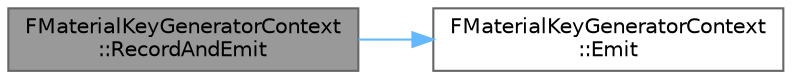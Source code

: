 digraph "FMaterialKeyGeneratorContext::RecordAndEmit"
{
 // INTERACTIVE_SVG=YES
 // LATEX_PDF_SIZE
  bgcolor="transparent";
  edge [fontname=Helvetica,fontsize=10,labelfontname=Helvetica,labelfontsize=10];
  node [fontname=Helvetica,fontsize=10,shape=box,height=0.2,width=0.4];
  rankdir="LR";
  Node1 [id="Node000001",label="FMaterialKeyGeneratorContext\l::RecordAndEmit",height=0.2,width=0.4,color="gray40", fillcolor="grey60", style="filled", fontcolor="black",tooltip="Output function used by all three modes."];
  Node1 -> Node2 [id="edge1_Node000001_Node000002",color="steelblue1",style="solid",tooltip=" "];
  Node2 [id="Node000002",label="FMaterialKeyGeneratorContext\l::Emit",height=0.2,width=0.4,color="grey40", fillcolor="white", style="filled",URL="$d5/d1c/classFMaterialKeyGeneratorContext.html#a3aaf4a77f534ef85d5778696962482f5",tooltip="When emitting, append the given Data to the ShaderKeyGenerator, using operator<<."];
}
